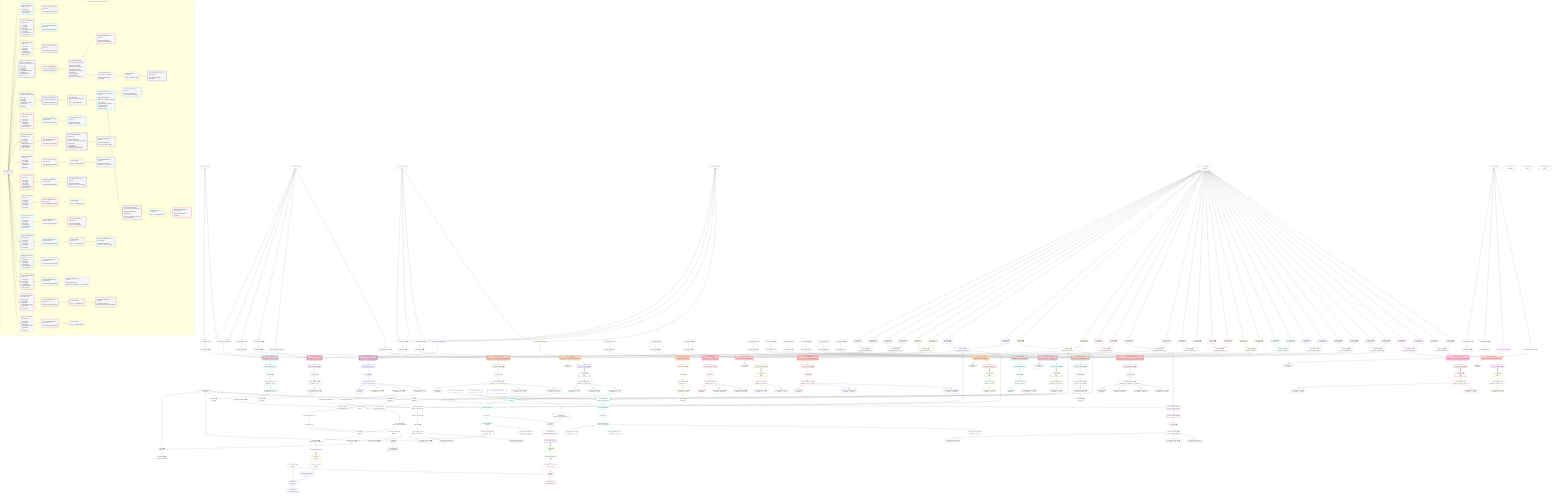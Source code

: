 %%{init: {'themeVariables': { 'fontSize': '12px'}}}%%
graph TD
    classDef path fill:#eee,stroke:#000,color:#000
    classDef plan fill:#fff,stroke-width:1px,color:#000
    classDef itemplan fill:#fff,stroke-width:2px,color:#000
    classDef unbatchedplan fill:#dff,stroke-width:1px,color:#000
    classDef sideeffectplan fill:#fcc,stroke-width:2px,color:#000
    classDef bucket fill:#f6f6f6,color:#000,stroke-width:2px,text-align:left

    subgraph "Buckets for mutations/v4/mutation-return-types"
    Bucket0("Bucket 0 (root)"):::bucket
    Bucket1("Bucket 1 (mutationField)<br />Deps: 14, 16, 25<br /><br />1: PgSelect[10]<br />2: PgSelectRows[20]<br />ᐳ: 19, 22, 23, 24"):::bucket
    Bucket2("Bucket 2 (mutationField)<br />Deps: 43, 2, 414<br /><br />1: Access[30]<br />2: Access[32]<br />3: Object[33]<br />4: PgFromExpression[35]<br />5: PgSelect[29]<br />6: PgSelectRows[38]<br />ᐳ: 37, 40, 41, 42"):::bucket
    Bucket3("Bucket 3 (mutationField)<br />Deps: 58, 2<br /><br />1: Access[47]<br />2: Access[49]<br />3: Object[50]<br />4: PgSelect[46]<br />5: PgSelectRows[53]<br />ᐳ: 52, 55, 56, 57"):::bucket
    Bucket4("Bucket 4 (mutationField)<br />Deps: 77, 2, 416, 417, 299, 392<br /><br />1: Access[64]<br />2: Access[66]<br />3: Object[67]<br />4: PgFromExpression[69]<br />5: PgSelect[63]<br />6: PgSelectRows[73]<br />ᐳ: 72, 75, 76"):::bucket
    Bucket5("Bucket 5 (mutationField)<br />Deps: 92, 2, 416, 417, 299, 392<br /><br />1: Access[83]<br />2: Access[85]<br />3: Object[86]<br />4: PgFromExpression[88]<br />5: PgSelect[82]<br />6: <br />ᐳ: Object[91]"):::bucket
    Bucket6("Bucket 6 (mutationField)<br />Deps: 106, 2<br /><br />1: Access[96]<br />2: Access[98]<br />3: Object[99]<br />4: PgSelect[95]<br />5: PgSelectRows[102]<br />ᐳ: 101, 104, 105"):::bucket
    Bucket7("Bucket 7 (mutationField)<br />Deps: 123, 2, 414<br /><br />1: Access[111]<br />2: Access[113]<br />3: Object[114]<br />4: PgFromExpression[116]<br />5: PgSelect[110]<br />6: PgSelectRows[119]<br />ᐳ: 118, 121, 122"):::bucket
    Bucket8("Bucket 8 (mutationField)<br />Deps: 133, 2<br /><br />1: Access[127]<br />2: Access[129]<br />3: Object[130]<br />4: PgSelect[126]<br />5: <br />ᐳ: Object[132]"):::bucket
    Bucket9("Bucket 9 (mutationField)<br />Deps: 147, 2<br /><br />1: Access[137]<br />2: Access[139]<br />3: Object[140]<br />4: PgSelect[136]<br />5: PgSelectRows[143]<br />ᐳ: 142, 145, 146"):::bucket
    Bucket10("Bucket 10 (mutationField)<br />Deps: 157, 2<br /><br />1: Access[151]<br />2: Access[153]<br />3: Object[154]<br />4: PgSelect[150]<br />5: <br />ᐳ: Object[156]"):::bucket
    Bucket11("Bucket 11 (mutationField)<br />Deps: 171, 2, 299<br /><br />1: Access[161]<br />2: Access[163]<br />3: Object[164]<br />4: PgSelect[160]<br />5: PgSelectRows[167]<br />ᐳ: 166, 169, 170"):::bucket
    Bucket12("Bucket 12 (mutationField)<br />Deps: 181, 2, 299<br /><br />1: Access[175]<br />2: Access[177]<br />3: Object[178]<br />4: PgSelect[174]<br />5: <br />ᐳ: Object[180]"):::bucket
    Bucket13("Bucket 13 (mutationField)<br />Deps: 196, 2<br /><br />1: Access[185]<br />2: Access[187]<br />3: Object[188]<br />4: PgSelect[184]<br />5: PgSelectRows[191]<br />ᐳ: 190, 193, 194, 195"):::bucket
    Bucket14("Bucket 14 (mutationField)<br />Deps: 210, 2<br /><br />1: Access[200]<br />2: Access[202]<br />3: Object[203]<br />4: PgSelect[199]<br />5: PgSelectRows[206]<br />ᐳ: 205, 208, 209"):::bucket
    Bucket15("Bucket 15 (mutationField)<br />Deps: 223, 2, 418<br /><br />1: Access[215]<br />2: Access[217]<br />3: Object[218]<br />4: PgFromExpression[220]<br />5: PgSelect[214]<br />6: <br />ᐳ: Object[222]"):::bucket
    Bucket16("Bucket 16 (mutationField)<br />Deps: 236, 2, 418<br /><br />1: Access[228]<br />2: Access[230]<br />3: Object[231]<br />4: PgFromExpression[233]<br />5: PgSelect[227]<br />6: <br />ᐳ: Object[235]"):::bucket
    Bucket17("Bucket 17 (nullableBoundary)<br />Deps: 24, 23<br /><br />ROOT Object{1}ᐸ{result}ᐳ[24]"):::bucket
    Bucket18("Bucket 18 (nullableBoundary)<br />Deps: 42, 41<br /><br />ROOT Object{2}ᐸ{result}ᐳ[42]"):::bucket
    Bucket19("Bucket 19 (nullableBoundary)<br />Deps: 57, 56<br /><br />ROOT Object{3}ᐸ{result}ᐳ[57]"):::bucket
    Bucket20("Bucket 20 (nullableBoundary)<br />Deps: 76, 75, 67, 299, 392<br /><br />ROOT Object{4}ᐸ{result}ᐳ[76]"):::bucket
    Bucket21("Bucket 21 (nullableBoundary)<br />Deps: 82, 91, 86, 299, 392<br /><br />ROOT Object{5}ᐸ{result}ᐳ[91]"):::bucket
    Bucket22("Bucket 22 (nullableBoundary)<br />Deps: 105, 104<br /><br />ROOT Object{6}ᐸ{result}ᐳ[105]"):::bucket
    Bucket23("Bucket 23 (nullableBoundary)<br />Deps: 122, 121, 114<br /><br />ROOT Object{7}ᐸ{result}ᐳ[122]"):::bucket
    Bucket24("Bucket 24 (nullableBoundary)<br />Deps: 126, 132<br /><br />ROOT Object{8}ᐸ{result}ᐳ[132]"):::bucket
    Bucket25("Bucket 25 (nullableBoundary)<br />Deps: 146, 145<br /><br />ROOT Object{9}ᐸ{result}ᐳ[146]"):::bucket
    Bucket26("Bucket 26 (nullableBoundary)<br />Deps: 150, 156<br /><br />ROOT Object{10}ᐸ{result}ᐳ[156]"):::bucket
    Bucket27("Bucket 27 (nullableBoundary)<br />Deps: 170, 169, 299<br /><br />ROOT Object{11}ᐸ{result}ᐳ[170]"):::bucket
    Bucket28("Bucket 28 (nullableBoundary)<br />Deps: 174, 180, 299<br /><br />ROOT Object{12}ᐸ{result}ᐳ[180]"):::bucket
    Bucket29("Bucket 29 (nullableBoundary)<br />Deps: 195, 194<br /><br />ROOT Object{13}ᐸ{result}ᐳ[195]"):::bucket
    Bucket30("Bucket 30 (nullableBoundary)<br />Deps: 209, 208<br /><br />ROOT Object{14}ᐸ{result}ᐳ[209]"):::bucket
    Bucket31("Bucket 31 (nullableBoundary)<br />Deps: 214, 222<br /><br />ROOT Object{15}ᐸ{result}ᐳ[222]"):::bucket
    Bucket32("Bucket 32 (nullableBoundary)<br />Deps: 227, 235<br /><br />ROOT Object{16}ᐸ{result}ᐳ[235]"):::bucket
    Bucket33("Bucket 33 (nullableBoundary)<br />Deps: 75, 67, 402, 299, 392, 358<br /><br />ROOT PgSelectSingle{4}ᐸmutation_out_complexᐳ[75]<br />1: <br />ᐳ: 257, 258, 271, 265, 275<br />2: PgSelect[259], PgSelect[272]<br />ᐳ: Access[403]<br />3: PgSelectRows[268], PgSelectRows[278]<br />ᐳ: 267, 270, 277, 280, 405, 406"):::bucket
    Bucket34("Bucket 34 (listItem)<br />Deps: 86, 316, 326, 408, 299, 392, 380<br /><br />ROOT __Item{34}ᐸ237ᐳ[238]"):::bucket
    Bucket35("Bucket 35 (nullableBoundary)<br />Deps: 104<br /><br />ROOT PgSelectSingle{6}ᐸmutation_out_outᐳ[104]"):::bucket
    Bucket36("Bucket 36 (nullableBoundary)<br />Deps: 121, 114<br /><br />ROOT PgSelectSingle{7}ᐸmutation_out_out_compound_typeᐳ[121]<br />1: <br />ᐳ: 283, 284, 291<br />2: PgSelect[285]<br />3: PgSelectRows[294]<br />ᐳ: First[293], PgSelectSingle[296]"):::bucket
    Bucket37("Bucket 37 (listItem)<br /><br />ROOT __Item{37}ᐸ240ᐳ[241]"):::bucket
    Bucket38("Bucket 38 (nullableBoundary)<br />Deps: 145<br /><br />ROOT PgSelectSingle{9}ᐸmutation_out_out_unnamedᐳ[145]"):::bucket
    Bucket39("Bucket 39 (listItem)<br /><br />ROOT __Item{39}ᐸ243ᐳ[244]"):::bucket
    Bucket40("Bucket 40 (nullableBoundary)<br />Deps: 169, 299<br /><br />ROOT PgSelectSingle{11}ᐸmutation_out_tableᐳ[169]"):::bucket
    Bucket41("Bucket 41 (listItem)<br />Deps: 299<br /><br />ROOT __Item{41}ᐸ247ᐳ[248]"):::bucket
    Bucket42("Bucket 42 (nullableBoundary)<br />Deps: 208<br /><br />ROOT PgSelectSingle{14}ᐸmutation_out_unnamed_out_out_unnamedᐳ[208]"):::bucket
    Bucket43("Bucket 43 (listItem)<br /><br />ROOT __Item{43}ᐸ250ᐳ[251]"):::bucket
    Bucket44("Bucket 44 (listItem)<br /><br />ROOT __Item{44}ᐸ253ᐳ[254]"):::bucket
    Bucket45("Bucket 45 (nullableBoundary)<br />Deps: 239, 86, 316, 326, 408, 299, 392, 380<br /><br />ROOT PgSelectSingle{34}ᐸmutation_out_complex_setofᐳ[239]<br />1: <br />ᐳ: 307, 308, 321<br />2: PgSelect[309], PgSelect[322]<br />3: PgSelectRows[318], PgSelectRows[328]<br />ᐳ: 317, 320, 327, 330"):::bucket
    Bucket46("Bucket 46 (nullableBoundary)<br />Deps: 242<br /><br />ROOT PgSelectSingle{37}ᐸmutation_out_out_setofᐳ[242]"):::bucket
    Bucket47("Bucket 47 (nullableBoundary)<br />Deps: 249, 299<br /><br />ROOT PgSelectSingle{41}ᐸmutation_out_table_setofᐳ[249]"):::bucket
    Bucket48("Bucket 48 (nullableBoundary)<br />Deps: 252<br /><br />ROOT PgSelectSingle{43}ᐸmutation_returns_table_multi_colᐳ[252]"):::bucket
    Bucket49("Bucket 49 (nullableBoundary)<br />Deps: 270<br /><br />ROOT PgSelectSingle{33}ᐸfrmcdc_compoundTypeᐳ[270]"):::bucket
    Bucket50("Bucket 50 (nullableBoundary)<br />Deps: 280, 299, 406, 392, 358<br /><br />ROOT PgSelectSingle{33}ᐸpersonᐳ[280]"):::bucket
    Bucket51("Bucket 51 (nullableBoundary)<br />Deps: 296<br /><br />ROOT PgSelectSingle{36}ᐸfrmcdc_compoundTypeᐳ[296]"):::bucket
    Bucket52("Bucket 52 (nullableBoundary)<br />Deps: 320<br /><br />ROOT PgSelectSingle{45}ᐸfrmcdc_compoundTypeᐳ[320]"):::bucket
    Bucket53("Bucket 53 (nullableBoundary)<br />Deps: 330, 299, 322, 327, 392, 380<br /><br />ROOT PgSelectSingle{45}ᐸpersonᐳ[330]<br />1: <br />ᐳ: 367, 371, 409, 368, 369, 411, 412<br />2: PgSelectRows[389]"):::bucket
    Bucket54("Bucket 54 (listItem)<br />Deps: 392<br /><br />ROOT __Item{54}ᐸ384ᐳ[385]"):::bucket
    Bucket55("Bucket 55 (nullableBoundary)<br />Deps: 386, 392<br /><br />ROOT PgSelectSingle{54}ᐸpostᐳ[386]"):::bucket
    Bucket56("Bucket 56 (listItem)<br />Deps: 392<br /><br />ROOT __Item{56}ᐸ389ᐳ[390]"):::bucket
    Bucket57("Bucket 57 (nullableBoundary)<br />Deps: 391, 392<br /><br />ROOT PgSelectSingle{56}ᐸpostᐳ[391]"):::bucket
    end
    Bucket0 --> Bucket1 & Bucket2 & Bucket3 & Bucket4 & Bucket5 & Bucket6 & Bucket7 & Bucket8 & Bucket9 & Bucket10 & Bucket11 & Bucket12 & Bucket13 & Bucket14 & Bucket15 & Bucket16
    Bucket1 --> Bucket17
    Bucket2 --> Bucket18
    Bucket3 --> Bucket19
    Bucket4 --> Bucket20
    Bucket5 --> Bucket21
    Bucket6 --> Bucket22
    Bucket7 --> Bucket23
    Bucket8 --> Bucket24
    Bucket9 --> Bucket25
    Bucket10 --> Bucket26
    Bucket11 --> Bucket27
    Bucket12 --> Bucket28
    Bucket13 --> Bucket29
    Bucket14 --> Bucket30
    Bucket15 --> Bucket31
    Bucket16 --> Bucket32
    Bucket20 --> Bucket33
    Bucket21 --> Bucket34
    Bucket22 --> Bucket35
    Bucket23 --> Bucket36
    Bucket24 --> Bucket37
    Bucket25 --> Bucket38
    Bucket26 --> Bucket39
    Bucket27 --> Bucket40
    Bucket28 --> Bucket41
    Bucket30 --> Bucket42
    Bucket31 --> Bucket43
    Bucket32 --> Bucket44
    Bucket33 --> Bucket49 & Bucket50
    Bucket34 --> Bucket45
    Bucket36 --> Bucket51
    Bucket37 --> Bucket46
    Bucket41 --> Bucket47
    Bucket43 --> Bucket48
    Bucket45 --> Bucket52 & Bucket53
    Bucket50 --> Bucket54
    Bucket53 --> Bucket56
    Bucket54 --> Bucket55
    Bucket56 --> Bucket57

    %% plan dependencies
    __InputObject6{{"__InputObject[6∈0] ➊"}}:::plan
    Constant414{{"Constant[414∈0] ➊<br />ᐸ10ᐳ"}}:::plan
    Constant415{{"Constant[415∈0] ➊<br />ᐸ5ᐳ"}}:::plan
    Constant414 & Constant415 --> __InputObject6
    __InputObject59{{"__InputObject[59∈0] ➊"}}:::plan
    Constant416{{"Constant[416∈0] ➊<br />ᐸ1ᐳ"}}:::plan
    Constant417{{"Constant[417∈0] ➊<br />ᐸ'test'ᐳ"}}:::plan
    Constant416 & Constant417 --> __InputObject59
    __InputObject78{{"__InputObject[78∈0] ➊"}}:::plan
    Constant416 & Constant417 --> __InputObject78
    Object14{{"Object[14∈0] ➊<br />ᐸ{pgSettings,withPgClient}ᐳ"}}:::plan
    Access11{{"Access[11∈0] ➊<br />ᐸ2.pgSettingsᐳ"}}:::plan
    Access13{{"Access[13∈0] ➊<br />ᐸ2.withPgClientᐳ"}}:::plan
    Access11 & Access13 --> Object14
    PgFromExpression16{{"PgFromExpression[16∈0] ➊"}}:::plan
    Constant414 & Constant415 --> PgFromExpression16
    __InputObject26{{"__InputObject[26∈0] ➊"}}:::plan
    Constant414 --> __InputObject26
    __InputObject107{{"__InputObject[107∈0] ➊"}}:::plan
    Constant414 --> __InputObject107
    __InputObject211{{"__InputObject[211∈0] ➊"}}:::plan
    Constant418{{"Constant[418∈0] ➊<br />ᐸ20ᐳ"}}:::plan
    Constant418 --> __InputObject211
    __InputObject224{{"__InputObject[224∈0] ➊"}}:::plan
    Constant418 --> __InputObject224
    __Value2["__Value[2∈0] ➊<br />ᐸcontextᐳ"]:::plan
    __Value2 --> Access11
    __Value2 --> Access13
    ApplyInput25{{"ApplyInput[25∈0] ➊"}}:::plan
    __InputObject6 --> ApplyInput25
    ApplyInput43{{"ApplyInput[43∈0] ➊"}}:::plan
    __InputObject26 --> ApplyInput43
    __InputObject44{{"__InputObject[44∈0] ➊"}}:::plan
    ApplyInput58{{"ApplyInput[58∈0] ➊"}}:::plan
    __InputObject44 --> ApplyInput58
    ApplyInput77{{"ApplyInput[77∈0] ➊"}}:::plan
    __InputObject59 --> ApplyInput77
    ApplyInput92{{"ApplyInput[92∈0] ➊"}}:::plan
    __InputObject78 --> ApplyInput92
    __InputObject93{{"__InputObject[93∈0] ➊"}}:::plan
    ApplyInput106{{"ApplyInput[106∈0] ➊"}}:::plan
    __InputObject93 --> ApplyInput106
    ApplyInput123{{"ApplyInput[123∈0] ➊"}}:::plan
    __InputObject107 --> ApplyInput123
    __InputObject124{{"__InputObject[124∈0] ➊"}}:::plan
    ApplyInput133{{"ApplyInput[133∈0] ➊"}}:::plan
    __InputObject124 --> ApplyInput133
    __InputObject134{{"__InputObject[134∈0] ➊"}}:::plan
    ApplyInput147{{"ApplyInput[147∈0] ➊"}}:::plan
    __InputObject134 --> ApplyInput147
    __InputObject148{{"__InputObject[148∈0] ➊"}}:::plan
    ApplyInput157{{"ApplyInput[157∈0] ➊"}}:::plan
    __InputObject148 --> ApplyInput157
    __InputObject158{{"__InputObject[158∈0] ➊"}}:::plan
    ApplyInput171{{"ApplyInput[171∈0] ➊"}}:::plan
    __InputObject158 --> ApplyInput171
    __InputObject172{{"__InputObject[172∈0] ➊"}}:::plan
    ApplyInput181{{"ApplyInput[181∈0] ➊"}}:::plan
    __InputObject172 --> ApplyInput181
    __InputObject182{{"__InputObject[182∈0] ➊"}}:::plan
    ApplyInput196{{"ApplyInput[196∈0] ➊"}}:::plan
    __InputObject182 --> ApplyInput196
    __InputObject197{{"__InputObject[197∈0] ➊"}}:::plan
    ApplyInput210{{"ApplyInput[210∈0] ➊"}}:::plan
    __InputObject197 --> ApplyInput210
    ApplyInput223{{"ApplyInput[223∈0] ➊"}}:::plan
    __InputObject211 --> ApplyInput223
    ApplyInput236{{"ApplyInput[236∈0] ➊"}}:::plan
    __InputObject224 --> ApplyInput236
    __Value4["__Value[4∈0] ➊<br />ᐸrootValueᐳ"]:::plan
    Constant299{{"Constant[299∈0] ➊<br />ᐸ'people'ᐳ"}}:::plan
    Constant392{{"Constant[392∈0] ➊<br />ᐸ'posts'ᐳ"}}:::plan
    PgSelect10[["PgSelect[10∈1] ➊<br />ᐸmutation_in_inout(mutation)ᐳ"]]:::sideeffectplan
    Object14 & PgFromExpression16 & ApplyInput25 --> PgSelect10
    First19{{"First[19∈1] ➊"}}:::plan
    PgSelectRows20[["PgSelectRows[20∈1] ➊"]]:::plan
    PgSelectRows20 --> First19
    PgSelect10 --> PgSelectRows20
    PgSelectSingle22{{"PgSelectSingle[22∈1] ➊<br />ᐸmutation_in_inoutᐳ"}}:::plan
    First19 --> PgSelectSingle22
    PgClassExpression23{{"PgClassExpression[23∈1] ➊<br />ᐸ__mutation_in_inout__.vᐳ"}}:::plan
    PgSelectSingle22 --> PgClassExpression23
    Object24{{"Object[24∈1] ➊<br />ᐸ{result}ᐳ"}}:::plan
    PgClassExpression23 --> Object24
    PgSelect29[["PgSelect[29∈2] ➊<br />ᐸmutation_in_out(mutation)ᐳ"]]:::sideeffectplan
    Object33{{"Object[33∈2] ➊<br />ᐸ{pgSettings,withPgClient}ᐳ"}}:::plan
    PgFromExpression35{{"PgFromExpression[35∈2] ➊"}}:::plan
    Object33 & PgFromExpression35 & ApplyInput43 --> PgSelect29
    Access30{{"Access[30∈2] ➊<br />ᐸ2.pgSettingsᐳ"}}:::plan
    Access32{{"Access[32∈2] ➊<br />ᐸ2.withPgClientᐳ"}}:::plan
    Access30 & Access32 --> Object33
    __Value2 --> Access30
    __Value2 --> Access32
    Constant414 --> PgFromExpression35
    First37{{"First[37∈2] ➊"}}:::plan
    PgSelectRows38[["PgSelectRows[38∈2] ➊"]]:::plan
    PgSelectRows38 --> First37
    PgSelect29 --> PgSelectRows38
    PgSelectSingle40{{"PgSelectSingle[40∈2] ➊<br />ᐸmutation_in_outᐳ"}}:::plan
    First37 --> PgSelectSingle40
    PgClassExpression41{{"PgClassExpression[41∈2] ➊<br />ᐸ__mutation_in_out__.vᐳ"}}:::plan
    PgSelectSingle40 --> PgClassExpression41
    Object42{{"Object[42∈2] ➊<br />ᐸ{result}ᐳ"}}:::plan
    PgClassExpression41 --> Object42
    PgSelect46[["PgSelect[46∈3] ➊<br />ᐸmutation_out(mutation)ᐳ"]]:::sideeffectplan
    Object50{{"Object[50∈3] ➊<br />ᐸ{pgSettings,withPgClient}ᐳ"}}:::plan
    Object50 & ApplyInput58 --> PgSelect46
    Access47{{"Access[47∈3] ➊<br />ᐸ2.pgSettingsᐳ"}}:::plan
    Access49{{"Access[49∈3] ➊<br />ᐸ2.withPgClientᐳ"}}:::plan
    Access47 & Access49 --> Object50
    __Value2 --> Access47
    __Value2 --> Access49
    First52{{"First[52∈3] ➊"}}:::plan
    PgSelectRows53[["PgSelectRows[53∈3] ➊"]]:::plan
    PgSelectRows53 --> First52
    PgSelect46 --> PgSelectRows53
    PgSelectSingle55{{"PgSelectSingle[55∈3] ➊<br />ᐸmutation_outᐳ"}}:::plan
    First52 --> PgSelectSingle55
    PgClassExpression56{{"PgClassExpression[56∈3] ➊<br />ᐸ__mutation_out__.vᐳ"}}:::plan
    PgSelectSingle55 --> PgClassExpression56
    Object57{{"Object[57∈3] ➊<br />ᐸ{result}ᐳ"}}:::plan
    PgClassExpression56 --> Object57
    PgSelect63[["PgSelect[63∈4] ➊<br />ᐸmutation_out_complex(mutation)ᐳ"]]:::sideeffectplan
    Object67{{"Object[67∈4] ➊<br />ᐸ{pgSettings,withPgClient}ᐳ"}}:::plan
    PgFromExpression69{{"PgFromExpression[69∈4] ➊"}}:::plan
    Object67 & PgFromExpression69 & ApplyInput77 --> PgSelect63
    Access64{{"Access[64∈4] ➊<br />ᐸ2.pgSettingsᐳ"}}:::plan
    Access66{{"Access[66∈4] ➊<br />ᐸ2.withPgClientᐳ"}}:::plan
    Access64 & Access66 --> Object67
    Constant416 & Constant417 --> PgFromExpression69
    __Value2 --> Access64
    __Value2 --> Access66
    First72{{"First[72∈4] ➊"}}:::plan
    PgSelectRows73[["PgSelectRows[73∈4] ➊"]]:::plan
    PgSelectRows73 --> First72
    PgSelect63 --> PgSelectRows73
    PgSelectSingle75{{"PgSelectSingle[75∈4] ➊<br />ᐸmutation_out_complexᐳ"}}:::plan
    First72 --> PgSelectSingle75
    Object76{{"Object[76∈4] ➊<br />ᐸ{result}ᐳ"}}:::plan
    PgSelectSingle75 --> Object76
    Connection358{{"Connection[358∈20] ➊<br />ᐸ351ᐳ"}}:::plan
    PgSelectInlineApply402["PgSelectInlineApply[402∈20] ➊"]:::plan
    PgSelect272[["PgSelect[272∈33] ➊<br />ᐸpersonᐳ"]]:::plan
    PgFromExpression275{{"PgFromExpression[275∈33] ➊"}}:::plan
    Object67 & PgFromExpression275 & PgSelectInlineApply402 --> PgSelect272
    PgSelect259[["PgSelect[259∈33] ➊<br />ᐸfrmcdc_compoundTypeᐳ"]]:::plan
    PgFromExpression265{{"PgFromExpression[265∈33] ➊"}}:::plan
    Object67 & PgFromExpression265 --> PgSelect259
    List405{{"List[405∈33] ➊<br />ᐸ403,277ᐳ"}}:::plan
    Access403{{"Access[403∈33] ➊<br />ᐸ272.m.subqueryDetailsFor382ᐳ"}}:::plan
    First277{{"First[277∈33] ➊"}}:::plan
    Access403 & First277 --> List405
    PgClassExpression257{{"PgClassExpression[257∈33] ➊<br />ᐸ__mutation...plex__.”x”ᐳ"}}:::plan
    PgSelectSingle75 --> PgClassExpression257
    PgClassExpression258{{"PgClassExpression[258∈33] ➊<br />ᐸ__mutation...plex__.”y”ᐳ"}}:::plan
    PgSelectSingle75 --> PgClassExpression258
    PgClassExpression258 --> PgFromExpression265
    First267{{"First[267∈33] ➊"}}:::plan
    PgSelectRows268[["PgSelectRows[268∈33] ➊"]]:::plan
    PgSelectRows268 --> First267
    PgSelect259 --> PgSelectRows268
    PgSelectSingle270{{"PgSelectSingle[270∈33] ➊<br />ᐸfrmcdc_compoundTypeᐳ"}}:::plan
    First267 --> PgSelectSingle270
    PgClassExpression271{{"PgClassExpression[271∈33] ➊<br />ᐸ__mutation...plex__.”z”ᐳ"}}:::plan
    PgSelectSingle75 --> PgClassExpression271
    PgClassExpression271 --> PgFromExpression275
    PgSelectRows278[["PgSelectRows[278∈33] ➊"]]:::plan
    PgSelectRows278 --> First277
    PgSelect272 --> PgSelectRows278
    PgSelectSingle280{{"PgSelectSingle[280∈33] ➊<br />ᐸpersonᐳ"}}:::plan
    First277 --> PgSelectSingle280
    PgSelect272 --> Access403
    Lambda406{{"Lambda[406∈33] ➊<br />ᐸpgInlineViaSubqueryTransformᐳ"}}:::plan
    List405 --> Lambda406
    PgClassExpression340{{"PgClassExpression[340∈49] ➊<br />ᐸ__frmcdc_c...type__.”a”ᐳ"}}:::plan
    PgSelectSingle270 --> PgClassExpression340
    PgClassExpression341{{"PgClassExpression[341∈49] ➊<br />ᐸ__frmcdc_c...type__.”b”ᐳ"}}:::plan
    PgSelectSingle270 --> PgClassExpression341
    PgClassExpression342{{"PgClassExpression[342∈49] ➊<br />ᐸ__frmcdc_c...type__.”c”ᐳ"}}:::plan
    PgSelectSingle270 --> PgClassExpression342
    List345{{"List[345∈50] ➊<br />ᐸ299,344ᐳ"}}:::plan
    PgClassExpression344{{"PgClassExpression[344∈50] ➊<br />ᐸ__person__.”id”ᐳ"}}:::plan
    Constant299 & PgClassExpression344 --> List345
    PgSelectSingle280 --> PgClassExpression344
    Lambda346{{"Lambda[346∈50] ➊<br />ᐸbase64JSONEncodeᐳ"}}:::plan
    List345 --> Lambda346
    PgClassExpression348{{"PgClassExpression[348∈50] ➊<br />ᐸ__person__...full_name”ᐳ"}}:::plan
    PgSelectSingle280 --> PgClassExpression348
    PgSelectRows384[["PgSelectRows[384∈50] ➊"]]:::plan
    Lambda406 --> PgSelectRows384
    __Item385[/"__Item[385∈54]<br />ᐸ384ᐳ"\]:::itemplan
    PgSelectRows384 ==> __Item385
    PgSelectSingle386{{"PgSelectSingle[386∈54]<br />ᐸpostᐳ"}}:::plan
    __Item385 --> PgSelectSingle386
    List394{{"List[394∈55]<br />ᐸ392,393ᐳ"}}:::plan
    PgClassExpression393{{"PgClassExpression[393∈55]<br />ᐸ__post__.”id”ᐳ"}}:::plan
    Constant392 & PgClassExpression393 --> List394
    PgSelectSingle386 --> PgClassExpression393
    Lambda395{{"Lambda[395∈55]<br />ᐸbase64JSONEncodeᐳ"}}:::plan
    List394 --> Lambda395
    PgSelect82[["PgSelect[82∈5] ➊<br />ᐸmutation_out_complex_setof(mutation)ᐳ"]]:::sideeffectplan
    Object86{{"Object[86∈5] ➊<br />ᐸ{pgSettings,withPgClient}ᐳ"}}:::plan
    PgFromExpression88{{"PgFromExpression[88∈5] ➊"}}:::plan
    Object86 & PgFromExpression88 & ApplyInput92 --> PgSelect82
    Access83{{"Access[83∈5] ➊<br />ᐸ2.pgSettingsᐳ"}}:::plan
    Access85{{"Access[85∈5] ➊<br />ᐸ2.withPgClientᐳ"}}:::plan
    Access83 & Access85 --> Object86
    Constant416 & Constant417 --> PgFromExpression88
    __Value2 --> Access83
    __Value2 --> Access85
    Object91{{"Object[91∈5] ➊<br />ᐸ{result}ᐳ"}}:::plan
    PgSelect82 --> Object91
    PgSelectRows237[["PgSelectRows[237∈21] ➊"]]:::plan
    PgSelect82 --> PgSelectRows237
    PgFromExpression316{{"PgFromExpression[316∈21] ➊"}}:::plan
    PgFromExpression326{{"PgFromExpression[326∈21] ➊"}}:::plan
    Connection380{{"Connection[380∈21] ➊<br />ᐸ373ᐳ"}}:::plan
    PgSelectInlineApply408["PgSelectInlineApply[408∈21] ➊"]:::plan
    __Item238[/"__Item[238∈34]<br />ᐸ237ᐳ"\]:::itemplan
    PgSelectRows237 ==> __Item238
    PgSelectSingle239{{"PgSelectSingle[239∈34]<br />ᐸmutation_out_complex_setofᐳ"}}:::plan
    __Item238 --> PgSelectSingle239
    PgSelect322[["PgSelect[322∈45]<br />ᐸpersonᐳ"]]:::plan
    PgClassExpression321{{"PgClassExpression[321∈45]<br />ᐸ__mutation...etof__.”z”ᐳ"}}:::plan
    Object86 & PgClassExpression321 & PgFromExpression326 & PgSelectInlineApply408 --> PgSelect322
    PgSelect309[["PgSelect[309∈45]<br />ᐸfrmcdc_compoundTypeᐳ"]]:::plan
    PgClassExpression308{{"PgClassExpression[308∈45]<br />ᐸ__mutation...etof__.”y”ᐳ"}}:::plan
    Object86 & PgClassExpression308 & PgFromExpression316 --> PgSelect309
    PgClassExpression307{{"PgClassExpression[307∈45]<br />ᐸ__mutation...etof__.”x”ᐳ"}}:::plan
    PgSelectSingle239 --> PgClassExpression307
    PgSelectSingle239 --> PgClassExpression308
    First317{{"First[317∈45]"}}:::plan
    PgSelectRows318[["PgSelectRows[318∈45]"]]:::plan
    PgSelectRows318 --> First317
    PgSelect309 --> PgSelectRows318
    PgSelectSingle320{{"PgSelectSingle[320∈45]<br />ᐸfrmcdc_compoundTypeᐳ"}}:::plan
    First317 --> PgSelectSingle320
    PgSelectSingle239 --> PgClassExpression321
    First327{{"First[327∈45]"}}:::plan
    PgSelectRows328[["PgSelectRows[328∈45]"]]:::plan
    PgSelectRows328 --> First327
    PgSelect322 --> PgSelectRows328
    PgSelectSingle330{{"PgSelectSingle[330∈45]<br />ᐸpersonᐳ"}}:::plan
    First327 --> PgSelectSingle330
    PgClassExpression363{{"PgClassExpression[363∈52]<br />ᐸ__frmcdc_c...type__.”a”ᐳ"}}:::plan
    PgSelectSingle320 --> PgClassExpression363
    PgClassExpression364{{"PgClassExpression[364∈52]<br />ᐸ__frmcdc_c...type__.”b”ᐳ"}}:::plan
    PgSelectSingle320 --> PgClassExpression364
    PgClassExpression365{{"PgClassExpression[365∈52]<br />ᐸ__frmcdc_c...type__.”c”ᐳ"}}:::plan
    PgSelectSingle320 --> PgClassExpression365
    List368{{"List[368∈53]<br />ᐸ299,367ᐳ"}}:::plan
    PgClassExpression367{{"PgClassExpression[367∈53]<br />ᐸ__person__.”id”ᐳ"}}:::plan
    Constant299 & PgClassExpression367 --> List368
    List411{{"List[411∈53]<br />ᐸ409,327ᐳ"}}:::plan
    Access409{{"Access[409∈53]<br />ᐸ322.m.subqueryDetailsFor387ᐳ"}}:::plan
    Access409 & First327 --> List411
    PgSelectSingle330 --> PgClassExpression367
    Lambda369{{"Lambda[369∈53]<br />ᐸbase64JSONEncodeᐳ"}}:::plan
    List368 --> Lambda369
    PgClassExpression371{{"PgClassExpression[371∈53]<br />ᐸ__person__...full_name”ᐳ"}}:::plan
    PgSelectSingle330 --> PgClassExpression371
    PgSelectRows389[["PgSelectRows[389∈53]"]]:::plan
    Lambda412{{"Lambda[412∈53]<br />ᐸpgInlineViaSubqueryTransformᐳ"}}:::plan
    Lambda412 --> PgSelectRows389
    PgSelect322 --> Access409
    List411 --> Lambda412
    __Item390[/"__Item[390∈56]<br />ᐸ389ᐳ"\]:::itemplan
    PgSelectRows389 ==> __Item390
    PgSelectSingle391{{"PgSelectSingle[391∈56]<br />ᐸpostᐳ"}}:::plan
    __Item390 --> PgSelectSingle391
    List399{{"List[399∈57]<br />ᐸ392,398ᐳ"}}:::plan
    PgClassExpression398{{"PgClassExpression[398∈57]<br />ᐸ__post__.”id”ᐳ"}}:::plan
    Constant392 & PgClassExpression398 --> List399
    PgSelectSingle391 --> PgClassExpression398
    Lambda400{{"Lambda[400∈57]<br />ᐸbase64JSONEncodeᐳ"}}:::plan
    List399 --> Lambda400
    PgSelect95[["PgSelect[95∈6] ➊<br />ᐸmutation_out_out(mutation)ᐳ"]]:::sideeffectplan
    Object99{{"Object[99∈6] ➊<br />ᐸ{pgSettings,withPgClient}ᐳ"}}:::plan
    Object99 & ApplyInput106 --> PgSelect95
    Access96{{"Access[96∈6] ➊<br />ᐸ2.pgSettingsᐳ"}}:::plan
    Access98{{"Access[98∈6] ➊<br />ᐸ2.withPgClientᐳ"}}:::plan
    Access96 & Access98 --> Object99
    __Value2 --> Access96
    __Value2 --> Access98
    First101{{"First[101∈6] ➊"}}:::plan
    PgSelectRows102[["PgSelectRows[102∈6] ➊"]]:::plan
    PgSelectRows102 --> First101
    PgSelect95 --> PgSelectRows102
    PgSelectSingle104{{"PgSelectSingle[104∈6] ➊<br />ᐸmutation_out_outᐳ"}}:::plan
    First101 --> PgSelectSingle104
    Object105{{"Object[105∈6] ➊<br />ᐸ{result}ᐳ"}}:::plan
    PgSelectSingle104 --> Object105
    PgClassExpression281{{"PgClassExpression[281∈35] ➊<br />ᐸ__mutation...first_out”ᐳ"}}:::plan
    PgSelectSingle104 --> PgClassExpression281
    PgClassExpression282{{"PgClassExpression[282∈35] ➊<br />ᐸ__mutation...econd_out”ᐳ"}}:::plan
    PgSelectSingle104 --> PgClassExpression282
    PgSelect110[["PgSelect[110∈7] ➊<br />ᐸmutation_out_out_compound_type(mutation)ᐳ"]]:::sideeffectplan
    Object114{{"Object[114∈7] ➊<br />ᐸ{pgSettings,withPgClient}ᐳ"}}:::plan
    PgFromExpression116{{"PgFromExpression[116∈7] ➊"}}:::plan
    Object114 & PgFromExpression116 & ApplyInput123 --> PgSelect110
    Access111{{"Access[111∈7] ➊<br />ᐸ2.pgSettingsᐳ"}}:::plan
    Access113{{"Access[113∈7] ➊<br />ᐸ2.withPgClientᐳ"}}:::plan
    Access111 & Access113 --> Object114
    __Value2 --> Access111
    __Value2 --> Access113
    Constant414 --> PgFromExpression116
    First118{{"First[118∈7] ➊"}}:::plan
    PgSelectRows119[["PgSelectRows[119∈7] ➊"]]:::plan
    PgSelectRows119 --> First118
    PgSelect110 --> PgSelectRows119
    PgSelectSingle121{{"PgSelectSingle[121∈7] ➊<br />ᐸmutation_out_out_compound_typeᐳ"}}:::plan
    First118 --> PgSelectSingle121
    Object122{{"Object[122∈7] ➊<br />ᐸ{result}ᐳ"}}:::plan
    PgSelectSingle121 --> Object122
    PgSelect285[["PgSelect[285∈36] ➊<br />ᐸfrmcdc_compoundTypeᐳ"]]:::plan
    PgFromExpression291{{"PgFromExpression[291∈36] ➊"}}:::plan
    Object114 & PgFromExpression291 --> PgSelect285
    PgClassExpression283{{"PgClassExpression[283∈36] ➊<br />ᐸ__mutation...ype__.”o1”ᐳ"}}:::plan
    PgSelectSingle121 --> PgClassExpression283
    PgClassExpression284{{"PgClassExpression[284∈36] ➊<br />ᐸ__mutation...ype__.”o2”ᐳ"}}:::plan
    PgSelectSingle121 --> PgClassExpression284
    PgClassExpression284 --> PgFromExpression291
    First293{{"First[293∈36] ➊"}}:::plan
    PgSelectRows294[["PgSelectRows[294∈36] ➊"]]:::plan
    PgSelectRows294 --> First293
    PgSelect285 --> PgSelectRows294
    PgSelectSingle296{{"PgSelectSingle[296∈36] ➊<br />ᐸfrmcdc_compoundTypeᐳ"}}:::plan
    First293 --> PgSelectSingle296
    PgClassExpression360{{"PgClassExpression[360∈51] ➊<br />ᐸ__frmcdc_c...type__.”a”ᐳ"}}:::plan
    PgSelectSingle296 --> PgClassExpression360
    PgClassExpression361{{"PgClassExpression[361∈51] ➊<br />ᐸ__frmcdc_c...type__.”b”ᐳ"}}:::plan
    PgSelectSingle296 --> PgClassExpression361
    PgClassExpression362{{"PgClassExpression[362∈51] ➊<br />ᐸ__frmcdc_c...type__.”c”ᐳ"}}:::plan
    PgSelectSingle296 --> PgClassExpression362
    PgSelect126[["PgSelect[126∈8] ➊<br />ᐸmutation_out_out_setof(mutation)ᐳ"]]:::sideeffectplan
    Object130{{"Object[130∈8] ➊<br />ᐸ{pgSettings,withPgClient}ᐳ"}}:::plan
    Object130 & ApplyInput133 --> PgSelect126
    Access127{{"Access[127∈8] ➊<br />ᐸ2.pgSettingsᐳ"}}:::plan
    Access129{{"Access[129∈8] ➊<br />ᐸ2.withPgClientᐳ"}}:::plan
    Access127 & Access129 --> Object130
    __Value2 --> Access127
    __Value2 --> Access129
    Object132{{"Object[132∈8] ➊<br />ᐸ{result}ᐳ"}}:::plan
    PgSelect126 --> Object132
    PgSelectRows240[["PgSelectRows[240∈24] ➊"]]:::plan
    PgSelect126 --> PgSelectRows240
    __Item241[/"__Item[241∈37]<br />ᐸ240ᐳ"\]:::itemplan
    PgSelectRows240 ==> __Item241
    PgSelectSingle242{{"PgSelectSingle[242∈37]<br />ᐸmutation_out_out_setofᐳ"}}:::plan
    __Item241 --> PgSelectSingle242
    PgClassExpression331{{"PgClassExpression[331∈46]<br />ᐸ__mutation...tof__.”o1”ᐳ"}}:::plan
    PgSelectSingle242 --> PgClassExpression331
    PgClassExpression332{{"PgClassExpression[332∈46]<br />ᐸ__mutation...tof__.”o2”ᐳ"}}:::plan
    PgSelectSingle242 --> PgClassExpression332
    PgSelect136[["PgSelect[136∈9] ➊<br />ᐸmutation_out_out_unnamed(mutation)ᐳ"]]:::sideeffectplan
    Object140{{"Object[140∈9] ➊<br />ᐸ{pgSettings,withPgClient}ᐳ"}}:::plan
    Object140 & ApplyInput147 --> PgSelect136
    Access137{{"Access[137∈9] ➊<br />ᐸ2.pgSettingsᐳ"}}:::plan
    Access139{{"Access[139∈9] ➊<br />ᐸ2.withPgClientᐳ"}}:::plan
    Access137 & Access139 --> Object140
    __Value2 --> Access137
    __Value2 --> Access139
    First142{{"First[142∈9] ➊"}}:::plan
    PgSelectRows143[["PgSelectRows[143∈9] ➊"]]:::plan
    PgSelectRows143 --> First142
    PgSelect136 --> PgSelectRows143
    PgSelectSingle145{{"PgSelectSingle[145∈9] ➊<br />ᐸmutation_out_out_unnamedᐳ"}}:::plan
    First142 --> PgSelectSingle145
    Object146{{"Object[146∈9] ➊<br />ᐸ{result}ᐳ"}}:::plan
    PgSelectSingle145 --> Object146
    PgClassExpression297{{"PgClassExpression[297∈38] ➊<br />ᐸ__mutation....”column1”ᐳ"}}:::plan
    PgSelectSingle145 --> PgClassExpression297
    PgClassExpression298{{"PgClassExpression[298∈38] ➊<br />ᐸ__mutation....”column2”ᐳ"}}:::plan
    PgSelectSingle145 --> PgClassExpression298
    PgSelect150[["PgSelect[150∈10] ➊<br />ᐸmutation_out_setof(mutation)ᐳ"]]:::sideeffectplan
    Object154{{"Object[154∈10] ➊<br />ᐸ{pgSettings,withPgClient}ᐳ"}}:::plan
    Object154 & ApplyInput157 --> PgSelect150
    Access151{{"Access[151∈10] ➊<br />ᐸ2.pgSettingsᐳ"}}:::plan
    Access153{{"Access[153∈10] ➊<br />ᐸ2.withPgClientᐳ"}}:::plan
    Access151 & Access153 --> Object154
    __Value2 --> Access151
    __Value2 --> Access153
    Object156{{"Object[156∈10] ➊<br />ᐸ{result}ᐳ"}}:::plan
    PgSelect150 --> Object156
    PgSelectRows243[["PgSelectRows[243∈26] ➊"]]:::plan
    PgSelect150 --> PgSelectRows243
    __Item244[/"__Item[244∈39]<br />ᐸ243ᐳ"\]:::itemplan
    PgSelectRows243 ==> __Item244
    PgSelectSingle245{{"PgSelectSingle[245∈39]<br />ᐸmutation_out_setofᐳ"}}:::plan
    __Item244 --> PgSelectSingle245
    PgClassExpression246{{"PgClassExpression[246∈39]<br />ᐸ__mutation..._setof__.vᐳ"}}:::plan
    PgSelectSingle245 --> PgClassExpression246
    PgSelect160[["PgSelect[160∈11] ➊<br />ᐸmutation_out_table(mutation)ᐳ"]]:::sideeffectplan
    Object164{{"Object[164∈11] ➊<br />ᐸ{pgSettings,withPgClient}ᐳ"}}:::plan
    Object164 & ApplyInput171 --> PgSelect160
    Access161{{"Access[161∈11] ➊<br />ᐸ2.pgSettingsᐳ"}}:::plan
    Access163{{"Access[163∈11] ➊<br />ᐸ2.withPgClientᐳ"}}:::plan
    Access161 & Access163 --> Object164
    __Value2 --> Access161
    __Value2 --> Access163
    First166{{"First[166∈11] ➊"}}:::plan
    PgSelectRows167[["PgSelectRows[167∈11] ➊"]]:::plan
    PgSelectRows167 --> First166
    PgSelect160 --> PgSelectRows167
    PgSelectSingle169{{"PgSelectSingle[169∈11] ➊<br />ᐸmutation_out_tableᐳ"}}:::plan
    First166 --> PgSelectSingle169
    Object170{{"Object[170∈11] ➊<br />ᐸ{result}ᐳ"}}:::plan
    PgSelectSingle169 --> Object170
    List301{{"List[301∈40] ➊<br />ᐸ299,300ᐳ"}}:::plan
    PgClassExpression300{{"PgClassExpression[300∈40] ➊<br />ᐸ__mutation...ble__.”id”ᐳ"}}:::plan
    Constant299 & PgClassExpression300 --> List301
    PgSelectSingle169 --> PgClassExpression300
    Lambda302{{"Lambda[302∈40] ➊<br />ᐸbase64JSONEncodeᐳ"}}:::plan
    List301 --> Lambda302
    PgSelect174[["PgSelect[174∈12] ➊<br />ᐸmutation_out_table_setof(mutation)ᐳ"]]:::sideeffectplan
    Object178{{"Object[178∈12] ➊<br />ᐸ{pgSettings,withPgClient}ᐳ"}}:::plan
    Object178 & ApplyInput181 --> PgSelect174
    Access175{{"Access[175∈12] ➊<br />ᐸ2.pgSettingsᐳ"}}:::plan
    Access177{{"Access[177∈12] ➊<br />ᐸ2.withPgClientᐳ"}}:::plan
    Access175 & Access177 --> Object178
    __Value2 --> Access175
    __Value2 --> Access177
    Object180{{"Object[180∈12] ➊<br />ᐸ{result}ᐳ"}}:::plan
    PgSelect174 --> Object180
    PgSelectRows247[["PgSelectRows[247∈28] ➊"]]:::plan
    PgSelect174 --> PgSelectRows247
    __Item248[/"__Item[248∈41]<br />ᐸ247ᐳ"\]:::itemplan
    PgSelectRows247 ==> __Item248
    PgSelectSingle249{{"PgSelectSingle[249∈41]<br />ᐸmutation_out_table_setofᐳ"}}:::plan
    __Item248 --> PgSelectSingle249
    List335{{"List[335∈47]<br />ᐸ299,334ᐳ"}}:::plan
    PgClassExpression334{{"PgClassExpression[334∈47]<br />ᐸ__mutation...tof__.”id”ᐳ"}}:::plan
    Constant299 & PgClassExpression334 --> List335
    PgSelectSingle249 --> PgClassExpression334
    Lambda336{{"Lambda[336∈47]<br />ᐸbase64JSONEncodeᐳ"}}:::plan
    List335 --> Lambda336
    PgSelect184[["PgSelect[184∈13] ➊<br />ᐸmutation_out_unnamed(mutation)ᐳ"]]:::sideeffectplan
    Object188{{"Object[188∈13] ➊<br />ᐸ{pgSettings,withPgClient}ᐳ"}}:::plan
    Object188 & ApplyInput196 --> PgSelect184
    Access185{{"Access[185∈13] ➊<br />ᐸ2.pgSettingsᐳ"}}:::plan
    Access187{{"Access[187∈13] ➊<br />ᐸ2.withPgClientᐳ"}}:::plan
    Access185 & Access187 --> Object188
    __Value2 --> Access185
    __Value2 --> Access187
    First190{{"First[190∈13] ➊"}}:::plan
    PgSelectRows191[["PgSelectRows[191∈13] ➊"]]:::plan
    PgSelectRows191 --> First190
    PgSelect184 --> PgSelectRows191
    PgSelectSingle193{{"PgSelectSingle[193∈13] ➊<br />ᐸmutation_out_unnamedᐳ"}}:::plan
    First190 --> PgSelectSingle193
    PgClassExpression194{{"PgClassExpression[194∈13] ➊<br />ᐸ__mutation...nnamed__.vᐳ"}}:::plan
    PgSelectSingle193 --> PgClassExpression194
    Object195{{"Object[195∈13] ➊<br />ᐸ{result}ᐳ"}}:::plan
    PgClassExpression194 --> Object195
    PgSelect199[["PgSelect[199∈14] ➊<br />ᐸmutation_out_unnamed_out_out_unnamed(mutation)ᐳ"]]:::sideeffectplan
    Object203{{"Object[203∈14] ➊<br />ᐸ{pgSettings,withPgClient}ᐳ"}}:::plan
    Object203 & ApplyInput210 --> PgSelect199
    Access200{{"Access[200∈14] ➊<br />ᐸ2.pgSettingsᐳ"}}:::plan
    Access202{{"Access[202∈14] ➊<br />ᐸ2.withPgClientᐳ"}}:::plan
    Access200 & Access202 --> Object203
    __Value2 --> Access200
    __Value2 --> Access202
    First205{{"First[205∈14] ➊"}}:::plan
    PgSelectRows206[["PgSelectRows[206∈14] ➊"]]:::plan
    PgSelectRows206 --> First205
    PgSelect199 --> PgSelectRows206
    PgSelectSingle208{{"PgSelectSingle[208∈14] ➊<br />ᐸmutation_out_unnamed_out_out_unnamedᐳ"}}:::plan
    First205 --> PgSelectSingle208
    Object209{{"Object[209∈14] ➊<br />ᐸ{result}ᐳ"}}:::plan
    PgSelectSingle208 --> Object209
    PgClassExpression304{{"PgClassExpression[304∈42] ➊<br />ᐸ__mutation....”column1”ᐳ"}}:::plan
    PgSelectSingle208 --> PgClassExpression304
    PgClassExpression305{{"PgClassExpression[305∈42] ➊<br />ᐸ__mutation....”column3”ᐳ"}}:::plan
    PgSelectSingle208 --> PgClassExpression305
    PgClassExpression306{{"PgClassExpression[306∈42] ➊<br />ᐸ__mutation...med__.”o2”ᐳ"}}:::plan
    PgSelectSingle208 --> PgClassExpression306
    PgSelect214[["PgSelect[214∈15] ➊<br />ᐸmutation_returns_table_multi_col(mutation)ᐳ"]]:::sideeffectplan
    Object218{{"Object[218∈15] ➊<br />ᐸ{pgSettings,withPgClient}ᐳ"}}:::plan
    PgFromExpression220{{"PgFromExpression[220∈15] ➊"}}:::plan
    Object218 & PgFromExpression220 & ApplyInput223 --> PgSelect214
    Access215{{"Access[215∈15] ➊<br />ᐸ2.pgSettingsᐳ"}}:::plan
    Access217{{"Access[217∈15] ➊<br />ᐸ2.withPgClientᐳ"}}:::plan
    Access215 & Access217 --> Object218
    __Value2 --> Access215
    __Value2 --> Access217
    Constant418 --> PgFromExpression220
    Object222{{"Object[222∈15] ➊<br />ᐸ{result}ᐳ"}}:::plan
    PgSelect214 --> Object222
    PgSelectRows250[["PgSelectRows[250∈31] ➊"]]:::plan
    PgSelect214 --> PgSelectRows250
    __Item251[/"__Item[251∈43]<br />ᐸ250ᐳ"\]:::itemplan
    PgSelectRows250 ==> __Item251
    PgSelectSingle252{{"PgSelectSingle[252∈43]<br />ᐸmutation_returns_table_multi_colᐳ"}}:::plan
    __Item251 --> PgSelectSingle252
    PgClassExpression338{{"PgClassExpression[338∈48]<br />ᐸ__mutation...l__.”col1”ᐳ"}}:::plan
    PgSelectSingle252 --> PgClassExpression338
    PgClassExpression339{{"PgClassExpression[339∈48]<br />ᐸ__mutation...l__.”col2”ᐳ"}}:::plan
    PgSelectSingle252 --> PgClassExpression339
    PgSelect227[["PgSelect[227∈16] ➊<br />ᐸmutation_returns_table_one_col(mutation)ᐳ"]]:::sideeffectplan
    Object231{{"Object[231∈16] ➊<br />ᐸ{pgSettings,withPgClient}ᐳ"}}:::plan
    PgFromExpression233{{"PgFromExpression[233∈16] ➊"}}:::plan
    Object231 & PgFromExpression233 & ApplyInput236 --> PgSelect227
    Access228{{"Access[228∈16] ➊<br />ᐸ2.pgSettingsᐳ"}}:::plan
    Access230{{"Access[230∈16] ➊<br />ᐸ2.withPgClientᐳ"}}:::plan
    Access228 & Access230 --> Object231
    __Value2 --> Access228
    __Value2 --> Access230
    Constant418 --> PgFromExpression233
    Object235{{"Object[235∈16] ➊<br />ᐸ{result}ᐳ"}}:::plan
    PgSelect227 --> Object235
    PgSelectRows253[["PgSelectRows[253∈32] ➊"]]:::plan
    PgSelect227 --> PgSelectRows253
    __Item254[/"__Item[254∈44]<br />ᐸ253ᐳ"\]:::itemplan
    PgSelectRows253 ==> __Item254
    PgSelectSingle255{{"PgSelectSingle[255∈44]<br />ᐸmutation_returns_table_one_colᐳ"}}:::plan
    __Item254 --> PgSelectSingle255
    PgClassExpression256{{"PgClassExpression[256∈44]<br />ᐸ__mutation...ne_col__.vᐳ"}}:::plan
    PgSelectSingle255 --> PgClassExpression256

    %% define steps
    classDef bucket0 stroke:#696969
    class Bucket0,__Value2,__Value4,__InputObject6,Access11,Access13,Object14,PgFromExpression16,ApplyInput25,__InputObject26,ApplyInput43,__InputObject44,ApplyInput58,__InputObject59,ApplyInput77,__InputObject78,ApplyInput92,__InputObject93,ApplyInput106,__InputObject107,ApplyInput123,__InputObject124,ApplyInput133,__InputObject134,ApplyInput147,__InputObject148,ApplyInput157,__InputObject158,ApplyInput171,__InputObject172,ApplyInput181,__InputObject182,ApplyInput196,__InputObject197,ApplyInput210,__InputObject211,ApplyInput223,__InputObject224,ApplyInput236,Constant299,Constant392,Constant414,Constant415,Constant416,Constant417,Constant418 bucket0
    classDef bucket1 stroke:#00bfff
    class Bucket1,PgSelect10,First19,PgSelectRows20,PgSelectSingle22,PgClassExpression23,Object24 bucket1
    classDef bucket2 stroke:#7f007f
    class Bucket2,PgSelect29,Access30,Access32,Object33,PgFromExpression35,First37,PgSelectRows38,PgSelectSingle40,PgClassExpression41,Object42 bucket2
    classDef bucket3 stroke:#ffa500
    class Bucket3,PgSelect46,Access47,Access49,Object50,First52,PgSelectRows53,PgSelectSingle55,PgClassExpression56,Object57 bucket3
    classDef bucket4 stroke:#0000ff
    class Bucket4,PgSelect63,Access64,Access66,Object67,PgFromExpression69,First72,PgSelectRows73,PgSelectSingle75,Object76 bucket4
    classDef bucket5 stroke:#7fff00
    class Bucket5,PgSelect82,Access83,Access85,Object86,PgFromExpression88,Object91 bucket5
    classDef bucket6 stroke:#ff1493
    class Bucket6,PgSelect95,Access96,Access98,Object99,First101,PgSelectRows102,PgSelectSingle104,Object105 bucket6
    classDef bucket7 stroke:#808000
    class Bucket7,PgSelect110,Access111,Access113,Object114,PgFromExpression116,First118,PgSelectRows119,PgSelectSingle121,Object122 bucket7
    classDef bucket8 stroke:#dda0dd
    class Bucket8,PgSelect126,Access127,Access129,Object130,Object132 bucket8
    classDef bucket9 stroke:#ff0000
    class Bucket9,PgSelect136,Access137,Access139,Object140,First142,PgSelectRows143,PgSelectSingle145,Object146 bucket9
    classDef bucket10 stroke:#ffff00
    class Bucket10,PgSelect150,Access151,Access153,Object154,Object156 bucket10
    classDef bucket11 stroke:#00ffff
    class Bucket11,PgSelect160,Access161,Access163,Object164,First166,PgSelectRows167,PgSelectSingle169,Object170 bucket11
    classDef bucket12 stroke:#4169e1
    class Bucket12,PgSelect174,Access175,Access177,Object178,Object180 bucket12
    classDef bucket13 stroke:#3cb371
    class Bucket13,PgSelect184,Access185,Access187,Object188,First190,PgSelectRows191,PgSelectSingle193,PgClassExpression194,Object195 bucket13
    classDef bucket14 stroke:#a52a2a
    class Bucket14,PgSelect199,Access200,Access202,Object203,First205,PgSelectRows206,PgSelectSingle208,Object209 bucket14
    classDef bucket15 stroke:#ff00ff
    class Bucket15,PgSelect214,Access215,Access217,Object218,PgFromExpression220,Object222 bucket15
    classDef bucket16 stroke:#f5deb3
    class Bucket16,PgSelect227,Access228,Access230,Object231,PgFromExpression233,Object235 bucket16
    classDef bucket17 stroke:#696969
    class Bucket17 bucket17
    classDef bucket18 stroke:#00bfff
    class Bucket18 bucket18
    classDef bucket19 stroke:#7f007f
    class Bucket19 bucket19
    classDef bucket20 stroke:#ffa500
    class Bucket20,Connection358,PgSelectInlineApply402 bucket20
    classDef bucket21 stroke:#0000ff
    class Bucket21,PgSelectRows237,PgFromExpression316,PgFromExpression326,Connection380,PgSelectInlineApply408 bucket21
    classDef bucket22 stroke:#7fff00
    class Bucket22 bucket22
    classDef bucket23 stroke:#ff1493
    class Bucket23 bucket23
    classDef bucket24 stroke:#808000
    class Bucket24,PgSelectRows240 bucket24
    classDef bucket25 stroke:#dda0dd
    class Bucket25 bucket25
    classDef bucket26 stroke:#ff0000
    class Bucket26,PgSelectRows243 bucket26
    classDef bucket27 stroke:#ffff00
    class Bucket27 bucket27
    classDef bucket28 stroke:#00ffff
    class Bucket28,PgSelectRows247 bucket28
    classDef bucket29 stroke:#4169e1
    class Bucket29 bucket29
    classDef bucket30 stroke:#3cb371
    class Bucket30 bucket30
    classDef bucket31 stroke:#a52a2a
    class Bucket31,PgSelectRows250 bucket31
    classDef bucket32 stroke:#ff00ff
    class Bucket32,PgSelectRows253 bucket32
    classDef bucket33 stroke:#f5deb3
    class Bucket33,PgClassExpression257,PgClassExpression258,PgSelect259,PgFromExpression265,First267,PgSelectRows268,PgSelectSingle270,PgClassExpression271,PgSelect272,PgFromExpression275,First277,PgSelectRows278,PgSelectSingle280,Access403,List405,Lambda406 bucket33
    classDef bucket34 stroke:#696969
    class Bucket34,__Item238,PgSelectSingle239 bucket34
    classDef bucket35 stroke:#00bfff
    class Bucket35,PgClassExpression281,PgClassExpression282 bucket35
    classDef bucket36 stroke:#7f007f
    class Bucket36,PgClassExpression283,PgClassExpression284,PgSelect285,PgFromExpression291,First293,PgSelectRows294,PgSelectSingle296 bucket36
    classDef bucket37 stroke:#ffa500
    class Bucket37,__Item241,PgSelectSingle242 bucket37
    classDef bucket38 stroke:#0000ff
    class Bucket38,PgClassExpression297,PgClassExpression298 bucket38
    classDef bucket39 stroke:#7fff00
    class Bucket39,__Item244,PgSelectSingle245,PgClassExpression246 bucket39
    classDef bucket40 stroke:#ff1493
    class Bucket40,PgClassExpression300,List301,Lambda302 bucket40
    classDef bucket41 stroke:#808000
    class Bucket41,__Item248,PgSelectSingle249 bucket41
    classDef bucket42 stroke:#dda0dd
    class Bucket42,PgClassExpression304,PgClassExpression305,PgClassExpression306 bucket42
    classDef bucket43 stroke:#ff0000
    class Bucket43,__Item251,PgSelectSingle252 bucket43
    classDef bucket44 stroke:#ffff00
    class Bucket44,__Item254,PgSelectSingle255,PgClassExpression256 bucket44
    classDef bucket45 stroke:#00ffff
    class Bucket45,PgClassExpression307,PgClassExpression308,PgSelect309,First317,PgSelectRows318,PgSelectSingle320,PgClassExpression321,PgSelect322,First327,PgSelectRows328,PgSelectSingle330 bucket45
    classDef bucket46 stroke:#4169e1
    class Bucket46,PgClassExpression331,PgClassExpression332 bucket46
    classDef bucket47 stroke:#3cb371
    class Bucket47,PgClassExpression334,List335,Lambda336 bucket47
    classDef bucket48 stroke:#a52a2a
    class Bucket48,PgClassExpression338,PgClassExpression339 bucket48
    classDef bucket49 stroke:#ff00ff
    class Bucket49,PgClassExpression340,PgClassExpression341,PgClassExpression342 bucket49
    classDef bucket50 stroke:#f5deb3
    class Bucket50,PgClassExpression344,List345,Lambda346,PgClassExpression348,PgSelectRows384 bucket50
    classDef bucket51 stroke:#696969
    class Bucket51,PgClassExpression360,PgClassExpression361,PgClassExpression362 bucket51
    classDef bucket52 stroke:#00bfff
    class Bucket52,PgClassExpression363,PgClassExpression364,PgClassExpression365 bucket52
    classDef bucket53 stroke:#7f007f
    class Bucket53,PgClassExpression367,List368,Lambda369,PgClassExpression371,PgSelectRows389,Access409,List411,Lambda412 bucket53
    classDef bucket54 stroke:#ffa500
    class Bucket54,__Item385,PgSelectSingle386 bucket54
    classDef bucket55 stroke:#0000ff
    class Bucket55,PgClassExpression393,List394,Lambda395 bucket55
    classDef bucket56 stroke:#7fff00
    class Bucket56,__Item390,PgSelectSingle391 bucket56
    classDef bucket57 stroke:#ff1493
    class Bucket57,PgClassExpression398,List399,Lambda400 bucket57